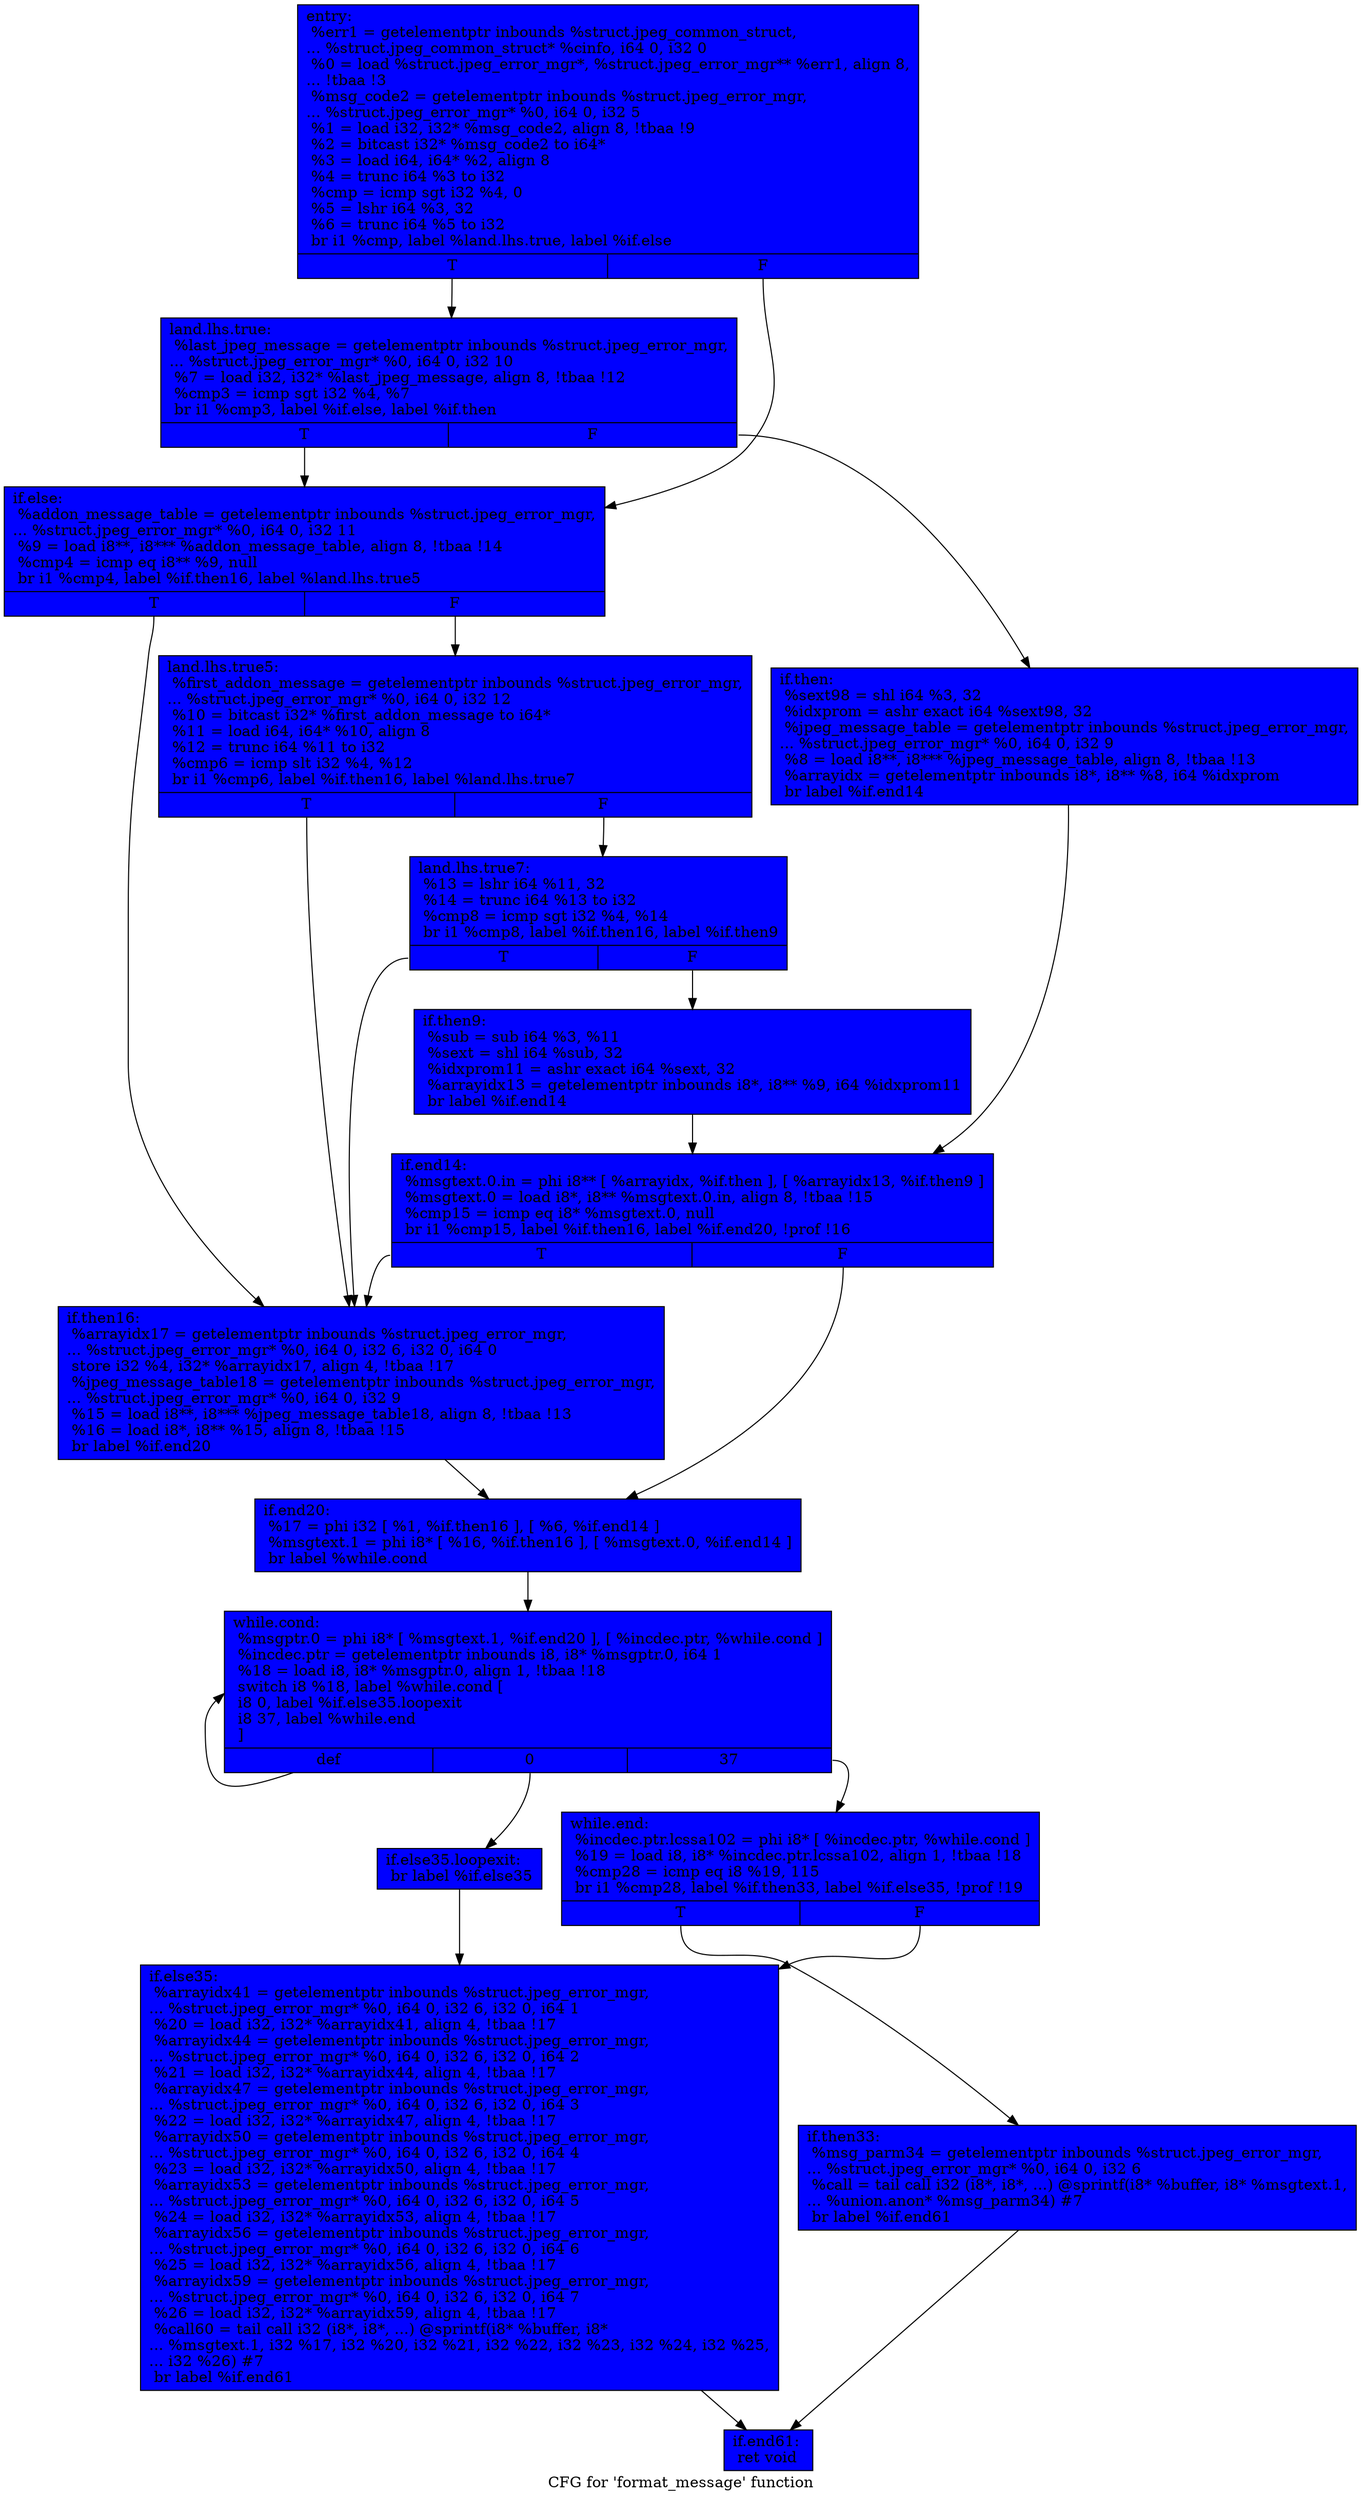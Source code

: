 digraph "CFG for 'format_message' function" {
	label="CFG for 'format_message' function";

	Node0x53e5be0 [shape=record, style = filled, fillcolor = blue, label="{entry:\l  %err1 = getelementptr inbounds %struct.jpeg_common_struct,\l... %struct.jpeg_common_struct* %cinfo, i64 0, i32 0\l  %0 = load %struct.jpeg_error_mgr*, %struct.jpeg_error_mgr** %err1, align 8,\l... !tbaa !3\l  %msg_code2 = getelementptr inbounds %struct.jpeg_error_mgr,\l... %struct.jpeg_error_mgr* %0, i64 0, i32 5\l  %1 = load i32, i32* %msg_code2, align 8, !tbaa !9\l  %2 = bitcast i32* %msg_code2 to i64*\l  %3 = load i64, i64* %2, align 8\l  %4 = trunc i64 %3 to i32\l  %cmp = icmp sgt i32 %4, 0\l  %5 = lshr i64 %3, 32\l  %6 = trunc i64 %5 to i32\l  br i1 %cmp, label %land.lhs.true, label %if.else\l|{<s0>T|<s1>F}}"];
	Node0x53e5be0:s0 -> Node0x53e6790;
	Node0x53e5be0:s1 -> Node0x53e6840;
	Node0x53e6790 [shape=record, style = filled, fillcolor = blue, label="{land.lhs.true:                                    \l  %last_jpeg_message = getelementptr inbounds %struct.jpeg_error_mgr,\l... %struct.jpeg_error_mgr* %0, i64 0, i32 10\l  %7 = load i32, i32* %last_jpeg_message, align 8, !tbaa !12\l  %cmp3 = icmp sgt i32 %4, %7\l  br i1 %cmp3, label %if.else, label %if.then\l|{<s0>T|<s1>F}}"];
	Node0x53e6790:s0 -> Node0x53e6840;
	Node0x53e6790:s1 -> Node0x53e7130;
	Node0x53e7130 [shape=record, style = filled, fillcolor = blue, label="{if.then:                                          \l  %sext98 = shl i64 %3, 32\l  %idxprom = ashr exact i64 %sext98, 32\l  %jpeg_message_table = getelementptr inbounds %struct.jpeg_error_mgr,\l... %struct.jpeg_error_mgr* %0, i64 0, i32 9\l  %8 = load i8**, i8*** %jpeg_message_table, align 8, !tbaa !13\l  %arrayidx = getelementptr inbounds i8*, i8** %8, i64 %idxprom\l  br label %if.end14\l}"];
	Node0x53e7130 -> Node0x53e65a0;
	Node0x53e6840 [shape=record, style = filled, fillcolor = blue, label="{if.else:                                          \l  %addon_message_table = getelementptr inbounds %struct.jpeg_error_mgr,\l... %struct.jpeg_error_mgr* %0, i64 0, i32 11\l  %9 = load i8**, i8*** %addon_message_table, align 8, !tbaa !14\l  %cmp4 = icmp eq i8** %9, null\l  br i1 %cmp4, label %if.then16, label %land.lhs.true5\l|{<s0>T|<s1>F}}"];
	Node0x53e6840:s0 -> Node0x53d0fc0;
	Node0x53e6840:s1 -> Node0x53d10a0;
	Node0x53d10a0 [shape=record, style = filled, fillcolor = blue, label="{land.lhs.true5:                                   \l  %first_addon_message = getelementptr inbounds %struct.jpeg_error_mgr,\l... %struct.jpeg_error_mgr* %0, i64 0, i32 12\l  %10 = bitcast i32* %first_addon_message to i64*\l  %11 = load i64, i64* %10, align 8\l  %12 = trunc i64 %11 to i32\l  %cmp6 = icmp slt i32 %4, %12\l  br i1 %cmp6, label %if.then16, label %land.lhs.true7\l|{<s0>T|<s1>F}}"];
	Node0x53d10a0:s0 -> Node0x53d0fc0;
	Node0x53d10a0:s1 -> Node0x53e9580;
	Node0x53e9580 [shape=record, style = filled, fillcolor = blue, label="{land.lhs.true7:                                   \l  %13 = lshr i64 %11, 32\l  %14 = trunc i64 %13 to i32\l  %cmp8 = icmp sgt i32 %4, %14\l  br i1 %cmp8, label %if.then16, label %if.then9\l|{<s0>T|<s1>F}}"];
	Node0x53e9580:s0 -> Node0x53d0fc0;
	Node0x53e9580:s1 -> Node0x53e97e0;
	Node0x53e97e0 [shape=record, style = filled, fillcolor = blue, label="{if.then9:                                         \l  %sub = sub i64 %3, %11\l  %sext = shl i64 %sub, 32\l  %idxprom11 = ashr exact i64 %sext, 32\l  %arrayidx13 = getelementptr inbounds i8*, i8** %9, i64 %idxprom11\l  br label %if.end14\l}"];
	Node0x53e97e0 -> Node0x53e65a0;
	Node0x53e65a0 [shape=record, style = filled, fillcolor = blue, label="{if.end14:                                         \l  %msgtext.0.in = phi i8** [ %arrayidx, %if.then ], [ %arrayidx13, %if.then9 ]\l  %msgtext.0 = load i8*, i8** %msgtext.0.in, align 8, !tbaa !15\l  %cmp15 = icmp eq i8* %msgtext.0, null\l  br i1 %cmp15, label %if.then16, label %if.end20, !prof !16\l|{<s0>T|<s1>F}}"];
	Node0x53e65a0:s0 -> Node0x53d0fc0;
	Node0x53e65a0:s1 -> Node0x53ea520;
	Node0x53d0fc0 [shape=record, style = filled, fillcolor = blue, label="{if.then16:                                        \l  %arrayidx17 = getelementptr inbounds %struct.jpeg_error_mgr,\l... %struct.jpeg_error_mgr* %0, i64 0, i32 6, i32 0, i64 0\l  store i32 %4, i32* %arrayidx17, align 4, !tbaa !17\l  %jpeg_message_table18 = getelementptr inbounds %struct.jpeg_error_mgr,\l... %struct.jpeg_error_mgr* %0, i64 0, i32 9\l  %15 = load i8**, i8*** %jpeg_message_table18, align 8, !tbaa !13\l  %16 = load i8*, i8** %15, align 8, !tbaa !15\l  br label %if.end20\l}"];
	Node0x53d0fc0 -> Node0x53ea520;
	Node0x53ea520 [shape=record, style = filled, fillcolor = blue, label="{if.end20:                                         \l  %17 = phi i32 [ %1, %if.then16 ], [ %6, %if.end14 ]\l  %msgtext.1 = phi i8* [ %16, %if.then16 ], [ %msgtext.0, %if.end14 ]\l  br label %while.cond\l}"];
	Node0x53ea520 -> Node0x53eae50;
	Node0x53eae50 [shape=record, style = filled, fillcolor = blue, label="{while.cond:                                       \l  %msgptr.0 = phi i8* [ %msgtext.1, %if.end20 ], [ %incdec.ptr, %while.cond ]\l  %incdec.ptr = getelementptr inbounds i8, i8* %msgptr.0, i64 1\l  %18 = load i8, i8* %msgptr.0, align 1, !tbaa !18\l  switch i8 %18, label %while.cond [\l    i8 0, label %if.else35.loopexit\l    i8 37, label %while.end\l  ]\l|{<s0>def|<s1>0|<s2>37}}"];
	Node0x53eae50:s0 -> Node0x53eae50;
	Node0x53eae50:s1 -> Node0x53eb230;
	Node0x53eae50:s2 -> Node0x53eb370;
	Node0x53eb370 [shape=record, style = filled, fillcolor = blue, label="{while.end:                                        \l  %incdec.ptr.lcssa102 = phi i8* [ %incdec.ptr, %while.cond ]\l  %19 = load i8, i8* %incdec.ptr.lcssa102, align 1, !tbaa !18\l  %cmp28 = icmp eq i8 %19, 115\l  br i1 %cmp28, label %if.then33, label %if.else35, !prof !19\l|{<s0>T|<s1>F}}"];
	Node0x53eb370:s0 -> Node0x53ebd10;
	Node0x53eb370:s1 -> Node0x53ebdf0;
	Node0x53ebd10 [shape=record, style = filled, fillcolor = blue, label="{if.then33:                                        \l  %msg_parm34 = getelementptr inbounds %struct.jpeg_error_mgr,\l... %struct.jpeg_error_mgr* %0, i64 0, i32 6\l  %call = tail call i32 (i8*, i8*, ...) @sprintf(i8* %buffer, i8* %msgtext.1,\l... %union.anon* %msg_parm34) #7\l  br label %if.end61\l}"];
	Node0x53ebd10 -> Node0x53ec390;
	Node0x53eb230 [shape=record, style = filled, fillcolor = blue, label="{if.else35.loopexit:                               \l  br label %if.else35\l}"];
	Node0x53eb230 -> Node0x53ebdf0;
	Node0x53ebdf0 [shape=record, style = filled, fillcolor = blue, label="{if.else35:                                        \l  %arrayidx41 = getelementptr inbounds %struct.jpeg_error_mgr,\l... %struct.jpeg_error_mgr* %0, i64 0, i32 6, i32 0, i64 1\l  %20 = load i32, i32* %arrayidx41, align 4, !tbaa !17\l  %arrayidx44 = getelementptr inbounds %struct.jpeg_error_mgr,\l... %struct.jpeg_error_mgr* %0, i64 0, i32 6, i32 0, i64 2\l  %21 = load i32, i32* %arrayidx44, align 4, !tbaa !17\l  %arrayidx47 = getelementptr inbounds %struct.jpeg_error_mgr,\l... %struct.jpeg_error_mgr* %0, i64 0, i32 6, i32 0, i64 3\l  %22 = load i32, i32* %arrayidx47, align 4, !tbaa !17\l  %arrayidx50 = getelementptr inbounds %struct.jpeg_error_mgr,\l... %struct.jpeg_error_mgr* %0, i64 0, i32 6, i32 0, i64 4\l  %23 = load i32, i32* %arrayidx50, align 4, !tbaa !17\l  %arrayidx53 = getelementptr inbounds %struct.jpeg_error_mgr,\l... %struct.jpeg_error_mgr* %0, i64 0, i32 6, i32 0, i64 5\l  %24 = load i32, i32* %arrayidx53, align 4, !tbaa !17\l  %arrayidx56 = getelementptr inbounds %struct.jpeg_error_mgr,\l... %struct.jpeg_error_mgr* %0, i64 0, i32 6, i32 0, i64 6\l  %25 = load i32, i32* %arrayidx56, align 4, !tbaa !17\l  %arrayidx59 = getelementptr inbounds %struct.jpeg_error_mgr,\l... %struct.jpeg_error_mgr* %0, i64 0, i32 6, i32 0, i64 7\l  %26 = load i32, i32* %arrayidx59, align 4, !tbaa !17\l  %call60 = tail call i32 (i8*, i8*, ...) @sprintf(i8* %buffer, i8*\l... %msgtext.1, i32 %17, i32 %20, i32 %21, i32 %22, i32 %23, i32 %24, i32 %25,\l... i32 %26) #7\l  br label %if.end61\l}"];
	Node0x53ebdf0 -> Node0x53ec390;
	Node0x53ec390 [shape=record, style = filled, fillcolor = blue, label="{if.end61:                                         \l  ret void\l}"];
}
